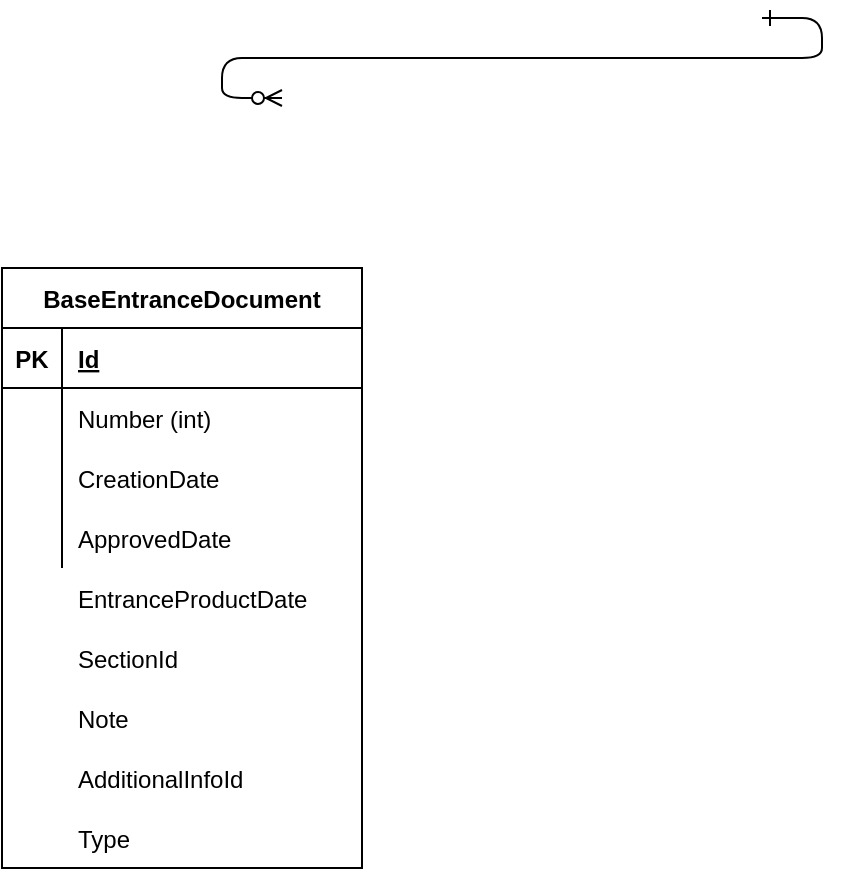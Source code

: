 <mxfile version="14.8.6" type="github">
  <diagram id="R2lEEEUBdFMjLlhIrx00" name="Page-1">
    <mxGraphModel dx="813" dy="454" grid="1" gridSize="10" guides="1" tooltips="1" connect="1" arrows="1" fold="1" page="1" pageScale="1" pageWidth="850" pageHeight="1100" math="0" shadow="0" extFonts="Permanent Marker^https://fonts.googleapis.com/css?family=Permanent+Marker">
      <root>
        <mxCell id="0" />
        <mxCell id="1" parent="0" />
        <mxCell id="C-vyLk0tnHw3VtMMgP7b-12" value="" style="edgeStyle=entityRelationEdgeStyle;endArrow=ERzeroToMany;startArrow=ERone;endFill=1;startFill=0;" parent="1" target="C-vyLk0tnHw3VtMMgP7b-17" edge="1">
          <mxGeometry width="100" height="100" relative="1" as="geometry">
            <mxPoint x="700" y="165" as="sourcePoint" />
            <mxPoint x="460" y="205" as="targetPoint" />
          </mxGeometry>
        </mxCell>
        <mxCell id="XeT_dMOvQ-No6tygaMjg-1" value="BaseEntranceDocument" style="shape=table;startSize=30;container=1;collapsible=1;childLayout=tableLayout;fixedRows=1;rowLines=0;fontStyle=1;align=center;resizeLast=1;" vertex="1" parent="1">
          <mxGeometry x="320" y="290" width="180" height="300" as="geometry" />
        </mxCell>
        <mxCell id="XeT_dMOvQ-No6tygaMjg-2" value="" style="shape=partialRectangle;collapsible=0;dropTarget=0;pointerEvents=0;fillColor=none;top=0;left=0;bottom=1;right=0;points=[[0,0.5],[1,0.5]];portConstraint=eastwest;" vertex="1" parent="XeT_dMOvQ-No6tygaMjg-1">
          <mxGeometry y="30" width="180" height="30" as="geometry" />
        </mxCell>
        <mxCell id="XeT_dMOvQ-No6tygaMjg-3" value="PK" style="shape=partialRectangle;connectable=0;fillColor=none;top=0;left=0;bottom=0;right=0;fontStyle=1;overflow=hidden;" vertex="1" parent="XeT_dMOvQ-No6tygaMjg-2">
          <mxGeometry width="30" height="30" as="geometry" />
        </mxCell>
        <mxCell id="XeT_dMOvQ-No6tygaMjg-4" value="Id" style="shape=partialRectangle;connectable=0;fillColor=none;top=0;left=0;bottom=0;right=0;align=left;spacingLeft=6;fontStyle=5;overflow=hidden;" vertex="1" parent="XeT_dMOvQ-No6tygaMjg-2">
          <mxGeometry x="30" width="150" height="30" as="geometry" />
        </mxCell>
        <mxCell id="XeT_dMOvQ-No6tygaMjg-5" value="" style="shape=partialRectangle;collapsible=0;dropTarget=0;pointerEvents=0;fillColor=none;top=0;left=0;bottom=0;right=0;points=[[0,0.5],[1,0.5]];portConstraint=eastwest;" vertex="1" parent="XeT_dMOvQ-No6tygaMjg-1">
          <mxGeometry y="60" width="180" height="30" as="geometry" />
        </mxCell>
        <mxCell id="XeT_dMOvQ-No6tygaMjg-6" value="" style="shape=partialRectangle;connectable=0;fillColor=none;top=0;left=0;bottom=0;right=0;editable=1;overflow=hidden;" vertex="1" parent="XeT_dMOvQ-No6tygaMjg-5">
          <mxGeometry width="30" height="30" as="geometry" />
        </mxCell>
        <mxCell id="XeT_dMOvQ-No6tygaMjg-7" value="Number (int)" style="shape=partialRectangle;connectable=0;fillColor=none;top=0;left=0;bottom=0;right=0;align=left;spacingLeft=6;overflow=hidden;" vertex="1" parent="XeT_dMOvQ-No6tygaMjg-5">
          <mxGeometry x="30" width="150" height="30" as="geometry" />
        </mxCell>
        <mxCell id="XeT_dMOvQ-No6tygaMjg-8" value="" style="shape=partialRectangle;collapsible=0;dropTarget=0;pointerEvents=0;fillColor=none;top=0;left=0;bottom=0;right=0;points=[[0,0.5],[1,0.5]];portConstraint=eastwest;" vertex="1" parent="XeT_dMOvQ-No6tygaMjg-1">
          <mxGeometry y="90" width="180" height="30" as="geometry" />
        </mxCell>
        <mxCell id="XeT_dMOvQ-No6tygaMjg-9" value="" style="shape=partialRectangle;connectable=0;fillColor=none;top=0;left=0;bottom=0;right=0;editable=1;overflow=hidden;" vertex="1" parent="XeT_dMOvQ-No6tygaMjg-8">
          <mxGeometry width="30" height="30" as="geometry" />
        </mxCell>
        <mxCell id="XeT_dMOvQ-No6tygaMjg-10" value="CreationDate" style="shape=partialRectangle;connectable=0;fillColor=none;top=0;left=0;bottom=0;right=0;align=left;spacingLeft=6;overflow=hidden;" vertex="1" parent="XeT_dMOvQ-No6tygaMjg-8">
          <mxGeometry x="30" width="150" height="30" as="geometry" />
        </mxCell>
        <mxCell id="XeT_dMOvQ-No6tygaMjg-11" value="" style="shape=partialRectangle;collapsible=0;dropTarget=0;pointerEvents=0;fillColor=none;top=0;left=0;bottom=0;right=0;points=[[0,0.5],[1,0.5]];portConstraint=eastwest;" vertex="1" parent="XeT_dMOvQ-No6tygaMjg-1">
          <mxGeometry y="120" width="180" height="30" as="geometry" />
        </mxCell>
        <mxCell id="XeT_dMOvQ-No6tygaMjg-12" value="" style="shape=partialRectangle;connectable=0;fillColor=none;top=0;left=0;bottom=0;right=0;editable=1;overflow=hidden;" vertex="1" parent="XeT_dMOvQ-No6tygaMjg-11">
          <mxGeometry width="30" height="30" as="geometry" />
        </mxCell>
        <mxCell id="XeT_dMOvQ-No6tygaMjg-13" value="ApprovedDate" style="shape=partialRectangle;connectable=0;fillColor=none;top=0;left=0;bottom=0;right=0;align=left;spacingLeft=6;overflow=hidden;" vertex="1" parent="XeT_dMOvQ-No6tygaMjg-11">
          <mxGeometry x="30" width="150" height="30" as="geometry" />
        </mxCell>
        <mxCell id="XeT_dMOvQ-No6tygaMjg-14" value="EntranceProductDate" style="shape=partialRectangle;connectable=0;fillColor=none;top=0;left=0;bottom=0;right=0;align=left;spacingLeft=6;overflow=hidden;" vertex="1" parent="1">
          <mxGeometry x="350" y="440" width="150" height="30" as="geometry" />
        </mxCell>
        <mxCell id="XeT_dMOvQ-No6tygaMjg-15" value="SectionId" style="shape=partialRectangle;connectable=0;fillColor=none;top=0;left=0;bottom=0;right=0;align=left;spacingLeft=6;overflow=hidden;" vertex="1" parent="1">
          <mxGeometry x="350" y="470" width="150" height="30" as="geometry" />
        </mxCell>
        <mxCell id="XeT_dMOvQ-No6tygaMjg-16" value="Note" style="shape=partialRectangle;connectable=0;fillColor=none;top=0;left=0;bottom=0;right=0;align=left;spacingLeft=6;overflow=hidden;" vertex="1" parent="1">
          <mxGeometry x="350" y="500" width="150" height="30" as="geometry" />
        </mxCell>
        <mxCell id="XeT_dMOvQ-No6tygaMjg-17" value="AdditionalInfoId" style="shape=partialRectangle;connectable=0;fillColor=none;top=0;left=0;bottom=0;right=0;align=left;spacingLeft=6;overflow=hidden;" vertex="1" parent="1">
          <mxGeometry x="350" y="530" width="150" height="30" as="geometry" />
        </mxCell>
        <mxCell id="XeT_dMOvQ-No6tygaMjg-18" value="Type" style="shape=partialRectangle;connectable=0;fillColor=none;top=0;left=0;bottom=0;right=0;align=left;spacingLeft=6;overflow=hidden;" vertex="1" parent="1">
          <mxGeometry x="350" y="560" width="150" height="30" as="geometry" />
        </mxCell>
      </root>
    </mxGraphModel>
  </diagram>
</mxfile>
